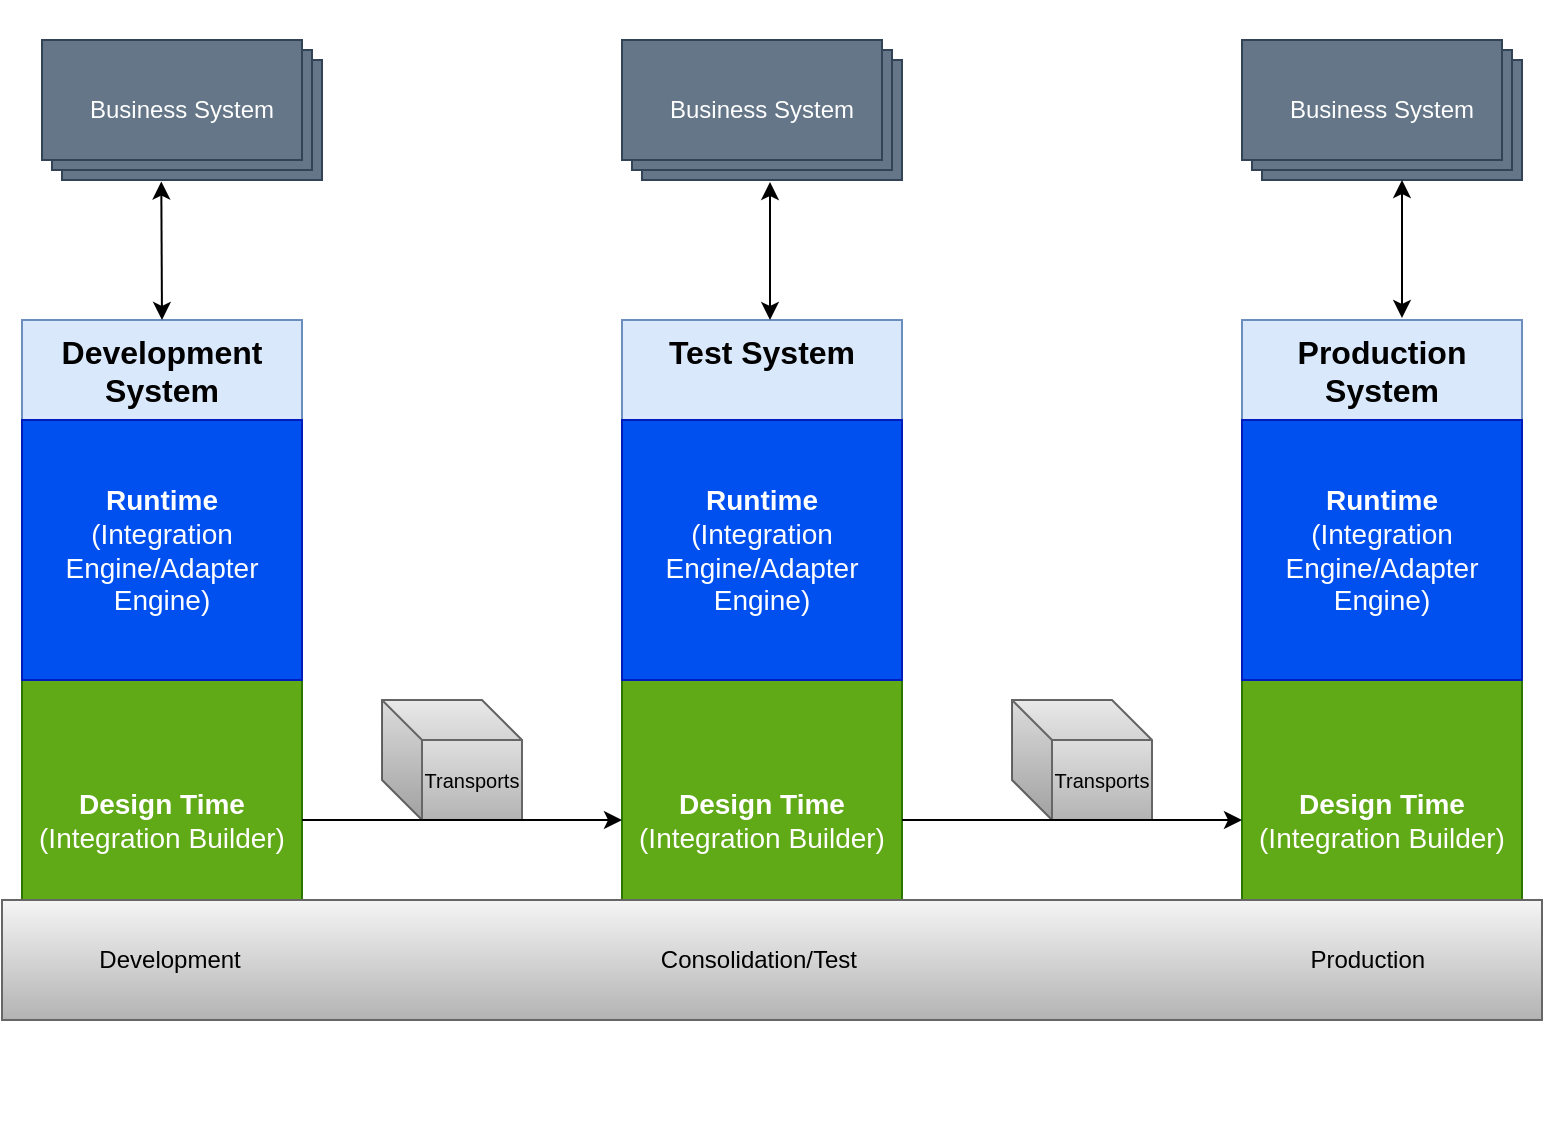 <mxfile version="24.2.1" type="github">
  <diagram name="Page-1" id="6VO2VrPLk1c468jGjxc4">
    <mxGraphModel dx="1042" dy="1669" grid="1" gridSize="10" guides="1" tooltips="1" connect="1" arrows="1" fold="1" page="1" pageScale="1" pageWidth="850" pageHeight="1100" math="0" shadow="0">
      <root>
        <mxCell id="0" />
        <mxCell id="1" parent="0" />
        <mxCell id="6OjtRYAJ5GlpUmHmKCSw-73" value="" style="group" parent="1" vertex="1" connectable="0">
          <mxGeometry x="50" y="-40" width="770" height="560" as="geometry" />
        </mxCell>
        <mxCell id="6OjtRYAJ5GlpUmHmKCSw-47" value="" style="group" parent="6OjtRYAJ5GlpUmHmKCSw-73" vertex="1" connectable="0">
          <mxGeometry x="620" y="160" width="140" height="320" as="geometry" />
        </mxCell>
        <mxCell id="6OjtRYAJ5GlpUmHmKCSw-32" value="&lt;div style=&quot;&quot;&gt;&lt;font style=&quot;font-size: 16px;&quot;&gt;Production System&lt;/font&gt;&lt;/div&gt;" style="rounded=0;whiteSpace=wrap;html=1;verticalAlign=top;fillColor=#dae8fc;strokeColor=#6c8ebf;fontSize=14;fontStyle=1" parent="6OjtRYAJ5GlpUmHmKCSw-47" vertex="1">
          <mxGeometry width="140" height="320" as="geometry" />
        </mxCell>
        <mxCell id="6OjtRYAJ5GlpUmHmKCSw-33" value="&lt;b&gt;Design Time&lt;/b&gt;&lt;div style=&quot;font-size: 14px;&quot;&gt;(Integration Builder)&lt;/div&gt;" style="rounded=0;whiteSpace=wrap;html=1;fillColor=#60a917;strokeColor=#2D7600;fontSize=14;fontColor=#ffffff;" parent="6OjtRYAJ5GlpUmHmKCSw-47" vertex="1">
          <mxGeometry y="180" width="140" height="140" as="geometry" />
        </mxCell>
        <mxCell id="6OjtRYAJ5GlpUmHmKCSw-34" value="&lt;font style=&quot;font-size: 14px;&quot;&gt;&lt;b&gt;Runtime&lt;/b&gt;&lt;/font&gt;&lt;div style=&quot;font-size: 14px;&quot;&gt;&lt;font style=&quot;font-size: 14px;&quot;&gt;(Integration Engine/Adapter Engine)&lt;/font&gt;&lt;/div&gt;" style="rounded=0;whiteSpace=wrap;html=1;fillColor=#0050ef;strokeColor=#001DBC;fontColor=#ffffff;" parent="6OjtRYAJ5GlpUmHmKCSw-47" vertex="1">
          <mxGeometry y="50" width="140" height="130" as="geometry" />
        </mxCell>
        <mxCell id="6OjtRYAJ5GlpUmHmKCSw-29" value="" style="group" parent="6OjtRYAJ5GlpUmHmKCSw-73" vertex="1" connectable="0">
          <mxGeometry x="310" y="160" width="460" height="400" as="geometry" />
        </mxCell>
        <mxCell id="6OjtRYAJ5GlpUmHmKCSw-4" value="&lt;div style=&quot;&quot;&gt;&lt;font style=&quot;font-size: 16px;&quot;&gt;Test System&lt;/font&gt;&lt;/div&gt;" style="rounded=0;whiteSpace=wrap;html=1;verticalAlign=top;fillColor=#dae8fc;strokeColor=#6c8ebf;fontSize=14;fontStyle=1" parent="6OjtRYAJ5GlpUmHmKCSw-29" vertex="1">
          <mxGeometry width="140" height="320" as="geometry" />
        </mxCell>
        <mxCell id="6OjtRYAJ5GlpUmHmKCSw-27" value="&lt;b&gt;Design Time&lt;/b&gt;&lt;div style=&quot;font-size: 14px;&quot;&gt;(Integration Builder)&lt;/div&gt;" style="rounded=0;whiteSpace=wrap;html=1;fillColor=#60a917;strokeColor=#2D7600;fontSize=14;fontColor=#ffffff;" parent="6OjtRYAJ5GlpUmHmKCSw-29" vertex="1">
          <mxGeometry y="180" width="140" height="140" as="geometry" />
        </mxCell>
        <mxCell id="6OjtRYAJ5GlpUmHmKCSw-28" value="&lt;font style=&quot;font-size: 14px;&quot;&gt;&lt;b&gt;Runtime&lt;/b&gt;&lt;/font&gt;&lt;div style=&quot;font-size: 14px;&quot;&gt;&lt;font style=&quot;font-size: 14px;&quot;&gt;(Integration Engine/Adapter Engine)&lt;/font&gt;&lt;/div&gt;" style="rounded=0;whiteSpace=wrap;html=1;fillColor=#0050ef;strokeColor=#001DBC;fontColor=#ffffff;" parent="6OjtRYAJ5GlpUmHmKCSw-29" vertex="1">
          <mxGeometry y="50" width="140" height="130" as="geometry" />
        </mxCell>
        <mxCell id="6OjtRYAJ5GlpUmHmKCSw-13" value="&lt;font style=&quot;font-size: 10px;&quot;&gt;Transports&lt;/font&gt;" style="shape=cube;whiteSpace=wrap;html=1;boundedLbl=1;backgroundOutline=1;darkOpacity=0.05;darkOpacity2=0.1;fillColor=#f5f5f5;gradientColor=#b3b3b3;strokeColor=#666666;" parent="6OjtRYAJ5GlpUmHmKCSw-29" vertex="1">
          <mxGeometry x="195" y="190" width="70" height="60" as="geometry" />
        </mxCell>
        <mxCell id="6OjtRYAJ5GlpUmHmKCSw-12" value="&lt;font style=&quot;font-size: 10px;&quot;&gt;Transports&lt;/font&gt;" style="shape=cube;whiteSpace=wrap;html=1;boundedLbl=1;backgroundOutline=1;darkOpacity=0.05;darkOpacity2=0.1;fillColor=#f5f5f5;gradientColor=#b3b3b3;strokeColor=#666666;" parent="6OjtRYAJ5GlpUmHmKCSw-73" vertex="1">
          <mxGeometry x="190" y="350" width="70" height="60" as="geometry" />
        </mxCell>
        <mxCell id="6OjtRYAJ5GlpUmHmKCSw-48" value="" style="group;fillColor=#0050ef;fontColor=#ffffff;strokeColor=#001DBC;" parent="6OjtRYAJ5GlpUmHmKCSw-73" vertex="1" connectable="0">
          <mxGeometry x="10" y="160" width="140" height="320" as="geometry" />
        </mxCell>
        <mxCell id="6OjtRYAJ5GlpUmHmKCSw-49" value="&lt;div style=&quot;&quot;&gt;&lt;font style=&quot;font-size: 16px;&quot;&gt;Development System&lt;/font&gt;&lt;/div&gt;" style="rounded=0;whiteSpace=wrap;html=1;verticalAlign=top;fillColor=#dae8fc;strokeColor=#6c8ebf;fontSize=14;fontStyle=1" parent="6OjtRYAJ5GlpUmHmKCSw-48" vertex="1">
          <mxGeometry width="140" height="320" as="geometry" />
        </mxCell>
        <mxCell id="6OjtRYAJ5GlpUmHmKCSw-50" value="&lt;b&gt;Design Time&lt;/b&gt;&lt;div style=&quot;font-size: 14px;&quot;&gt;(Integration Builder)&lt;/div&gt;" style="rounded=0;whiteSpace=wrap;html=1;fillColor=#60a917;strokeColor=#2D7600;fontSize=14;fontColor=#ffffff;" parent="6OjtRYAJ5GlpUmHmKCSw-48" vertex="1">
          <mxGeometry y="180" width="140" height="140" as="geometry" />
        </mxCell>
        <mxCell id="6OjtRYAJ5GlpUmHmKCSw-51" value="&lt;font style=&quot;font-size: 14px;&quot;&gt;&lt;b&gt;Runtime&lt;/b&gt;&lt;/font&gt;&lt;div style=&quot;font-size: 14px;&quot;&gt;&lt;font style=&quot;font-size: 14px;&quot;&gt;(Integration Engine/Adapter Engine)&lt;/font&gt;&lt;/div&gt;" style="rounded=0;whiteSpace=wrap;html=1;fillColor=#0050ef;strokeColor=#001DBC;fontColor=#ffffff;" parent="6OjtRYAJ5GlpUmHmKCSw-48" vertex="1">
          <mxGeometry y="50" width="140" height="130" as="geometry" />
        </mxCell>
        <mxCell id="6OjtRYAJ5GlpUmHmKCSw-10" value="&amp;nbsp; &amp;nbsp; &amp;nbsp; &amp;nbsp; &amp;nbsp; &amp;nbsp; &amp;nbsp; Development&amp;nbsp; &amp;nbsp; &amp;nbsp; &amp;nbsp; &amp;nbsp; &amp;nbsp; &amp;nbsp; &amp;nbsp; &amp;nbsp; &amp;nbsp; &amp;nbsp; &amp;nbsp; &amp;nbsp; &amp;nbsp; &amp;nbsp; &amp;nbsp; &amp;nbsp; &amp;nbsp; &amp;nbsp; &amp;nbsp; &amp;nbsp; &amp;nbsp; &amp;nbsp; &amp;nbsp; &amp;nbsp; &amp;nbsp; &amp;nbsp; &amp;nbsp; &amp;nbsp; &amp;nbsp; &amp;nbsp; &amp;nbsp;Consolidation/Test&amp;nbsp; &amp;nbsp; &amp;nbsp; &amp;nbsp; &amp;nbsp; &amp;nbsp; &amp;nbsp; &amp;nbsp; &amp;nbsp; &amp;nbsp; &amp;nbsp; &amp;nbsp; &amp;nbsp; &amp;nbsp; &amp;nbsp; &amp;nbsp; &amp;nbsp; &amp;nbsp; &amp;nbsp; &amp;nbsp; &amp;nbsp; &amp;nbsp; &amp;nbsp; &amp;nbsp; &amp;nbsp; &amp;nbsp; &amp;nbsp; &amp;nbsp; &amp;nbsp; &amp;nbsp; &amp;nbsp; &amp;nbsp; &amp;nbsp; &amp;nbsp; Production" style="rounded=0;whiteSpace=wrap;html=1;align=left;fillColor=#f5f5f5;strokeColor=#666666;gradientColor=#b3b3b3;" parent="6OjtRYAJ5GlpUmHmKCSw-73" vertex="1">
          <mxGeometry y="450" width="770" height="60" as="geometry" />
        </mxCell>
        <mxCell id="6OjtRYAJ5GlpUmHmKCSw-61" value="" style="endArrow=classic;html=1;rounded=0;exitX=1;exitY=0.5;exitDx=0;exitDy=0;" parent="6OjtRYAJ5GlpUmHmKCSw-73" source="6OjtRYAJ5GlpUmHmKCSw-50" edge="1">
          <mxGeometry width="50" height="50" relative="1" as="geometry">
            <mxPoint x="350" y="280" as="sourcePoint" />
            <mxPoint x="310" y="410" as="targetPoint" />
          </mxGeometry>
        </mxCell>
        <mxCell id="6OjtRYAJ5GlpUmHmKCSw-62" value="" style="endArrow=classic;html=1;rounded=0;exitX=1;exitY=0.5;exitDx=0;exitDy=0;entryX=0;entryY=0.5;entryDx=0;entryDy=0;" parent="6OjtRYAJ5GlpUmHmKCSw-73" source="6OjtRYAJ5GlpUmHmKCSw-27" target="6OjtRYAJ5GlpUmHmKCSw-33" edge="1">
          <mxGeometry width="50" height="50" relative="1" as="geometry">
            <mxPoint x="350" y="280" as="sourcePoint" />
            <mxPoint x="400" y="230" as="targetPoint" />
          </mxGeometry>
        </mxCell>
        <mxCell id="mbGNxFcAca0af5bfLa4R-3" value="" style="group" vertex="1" connectable="0" parent="6OjtRYAJ5GlpUmHmKCSw-73">
          <mxGeometry x="20" y="20" width="140" height="70" as="geometry" />
        </mxCell>
        <mxCell id="mbGNxFcAca0af5bfLa4R-1" value="Business System" style="verticalLabelPosition=middle;verticalAlign=middle;html=1;shape=mxgraph.basic.layered_rect;dx=10;outlineConnect=0;whiteSpace=wrap;fillColor=#647687;fontColor=#ffffff;strokeColor=#314354;labelPosition=center;align=center;" vertex="1" parent="mbGNxFcAca0af5bfLa4R-3">
          <mxGeometry width="140" height="70" as="geometry" />
        </mxCell>
        <mxCell id="mbGNxFcAca0af5bfLa4R-2" value="" style="endArrow=classic;startArrow=classic;html=1;rounded=0;exitX=0.5;exitY=0;exitDx=0;exitDy=0;entryX=0.426;entryY=1.011;entryDx=0;entryDy=0;entryPerimeter=0;" edge="1" parent="mbGNxFcAca0af5bfLa4R-3" source="6OjtRYAJ5GlpUmHmKCSw-49" target="mbGNxFcAca0af5bfLa4R-1">
          <mxGeometry width="50" height="50" relative="1" as="geometry">
            <mxPoint x="10" y="110" as="sourcePoint" />
            <mxPoint x="61" y="62" as="targetPoint" />
          </mxGeometry>
        </mxCell>
        <mxCell id="mbGNxFcAca0af5bfLa4R-4" value="Business System" style="verticalLabelPosition=middle;verticalAlign=middle;html=1;shape=mxgraph.basic.layered_rect;dx=10;outlineConnect=0;whiteSpace=wrap;fillColor=#647687;fontColor=#ffffff;strokeColor=#314354;labelPosition=center;align=center;" vertex="1" parent="6OjtRYAJ5GlpUmHmKCSw-73">
          <mxGeometry x="310" y="20" width="140" height="70" as="geometry" />
        </mxCell>
        <mxCell id="mbGNxFcAca0af5bfLa4R-27" value="Business System" style="verticalLabelPosition=middle;verticalAlign=middle;html=1;shape=mxgraph.basic.layered_rect;dx=10;outlineConnect=0;whiteSpace=wrap;fillColor=#647687;fontColor=#ffffff;strokeColor=#314354;labelPosition=center;align=center;" vertex="1" parent="6OjtRYAJ5GlpUmHmKCSw-73">
          <mxGeometry x="620" y="20" width="140" height="70" as="geometry" />
        </mxCell>
        <mxCell id="mbGNxFcAca0af5bfLa4R-29" value="" style="endArrow=classic;startArrow=classic;html=1;rounded=0;exitX=0.5;exitY=0;exitDx=0;exitDy=0;entryX=0.426;entryY=1.011;entryDx=0;entryDy=0;entryPerimeter=0;" edge="1" parent="6OjtRYAJ5GlpUmHmKCSw-73">
          <mxGeometry width="50" height="50" relative="1" as="geometry">
            <mxPoint x="384" y="160" as="sourcePoint" />
            <mxPoint x="384" y="91" as="targetPoint" />
          </mxGeometry>
        </mxCell>
        <mxCell id="mbGNxFcAca0af5bfLa4R-28" value="" style="endArrow=classic;startArrow=classic;html=1;rounded=0;exitX=0.5;exitY=0;exitDx=0;exitDy=0;entryX=0.426;entryY=1.011;entryDx=0;entryDy=0;entryPerimeter=0;" edge="1" parent="6OjtRYAJ5GlpUmHmKCSw-73">
          <mxGeometry width="50" height="50" relative="1" as="geometry">
            <mxPoint x="700" y="159" as="sourcePoint" />
            <mxPoint x="700" y="90" as="targetPoint" />
          </mxGeometry>
        </mxCell>
      </root>
    </mxGraphModel>
  </diagram>
</mxfile>

